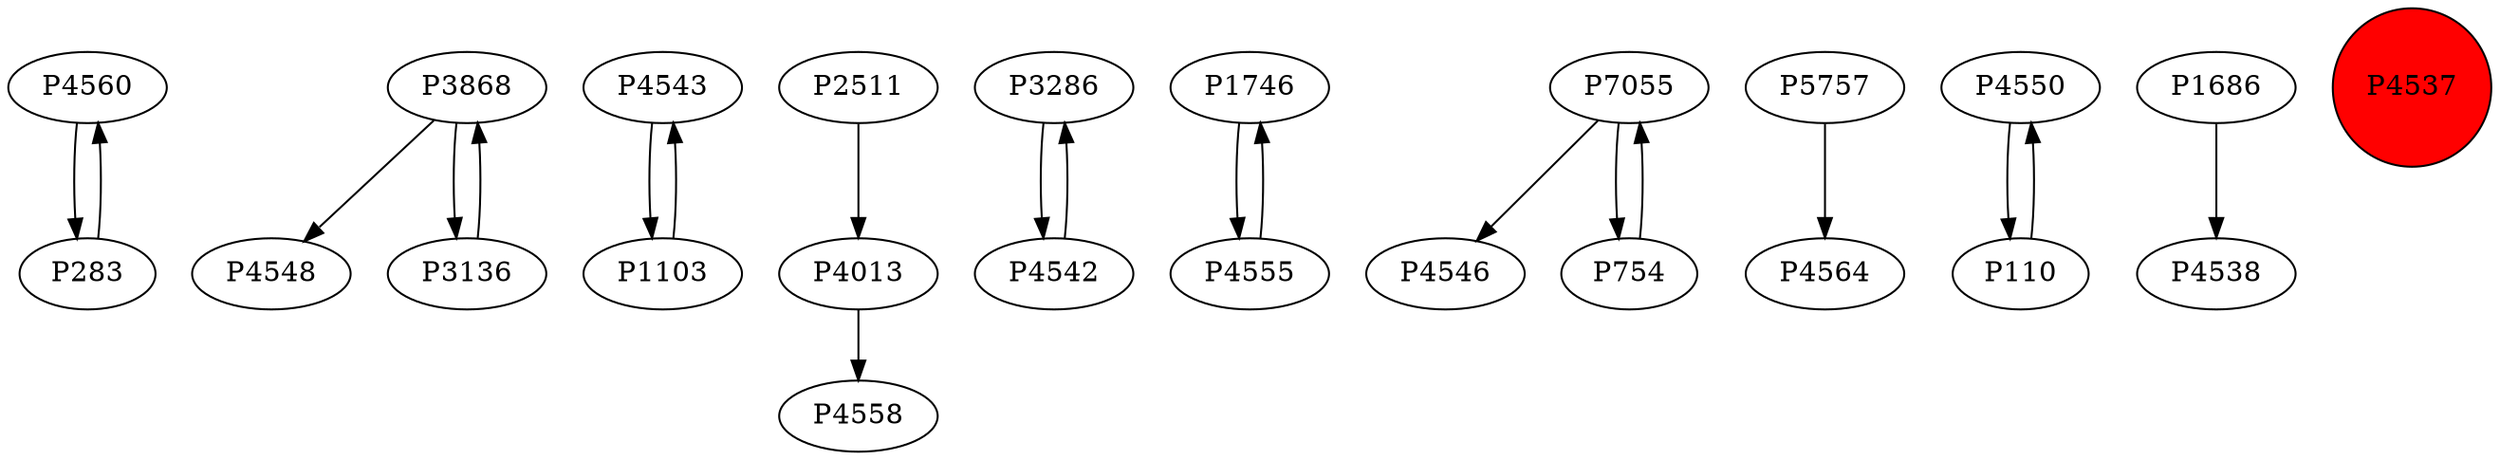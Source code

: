 digraph {
	P4560 -> P283
	P3868 -> P4548
	P4543 -> P1103
	P2511 -> P4013
	P3286 -> P4542
	P4542 -> P3286
	P1746 -> P4555
	P7055 -> P4546
	P5757 -> P4564
	P4013 -> P4558
	P4555 -> P1746
	P283 -> P4560
	P4550 -> P110
	P3136 -> P3868
	P3868 -> P3136
	P1686 -> P4538
	P7055 -> P754
	P754 -> P7055
	P110 -> P4550
	P1103 -> P4543
	P4537 [shape=circle]
	P4537 [style=filled]
	P4537 [fillcolor=red]
}
